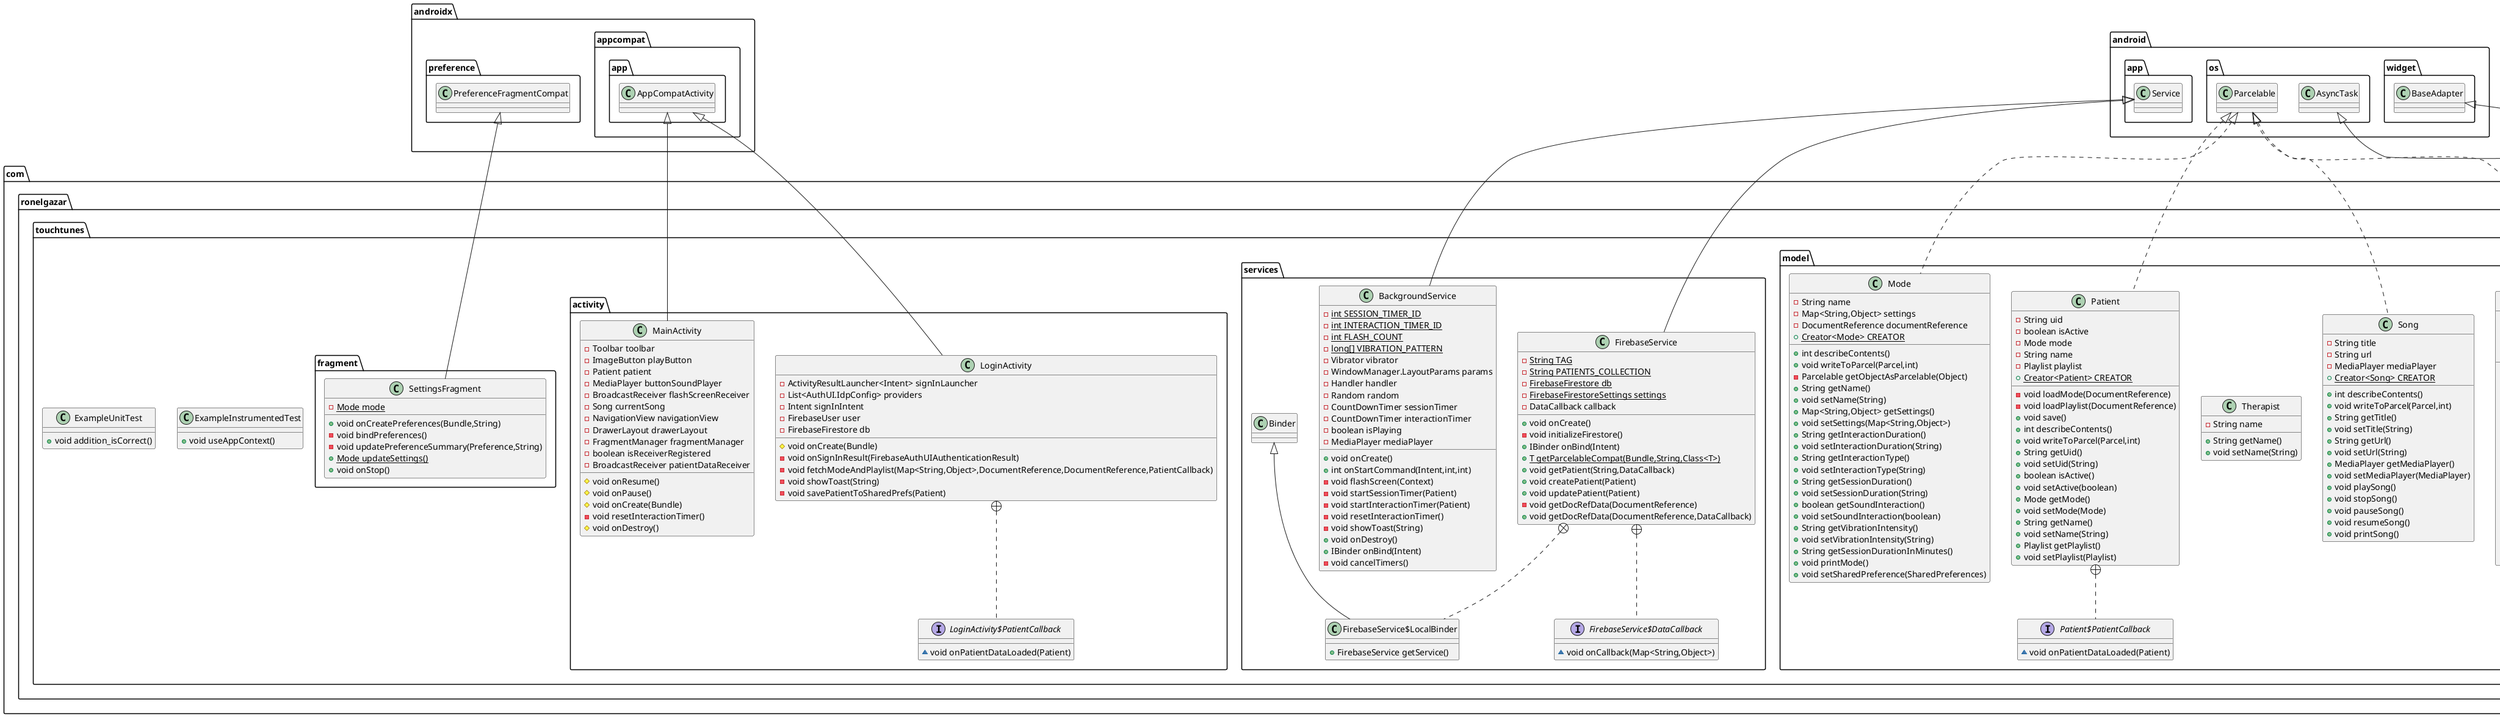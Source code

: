 @startuml
class com.ronelgazar.touchtunes.activity.LoginActivity {
- ActivityResultLauncher<Intent> signInLauncher
- List<AuthUI.IdpConfig> providers
- Intent signInIntent
- FirebaseUser user
- FirebaseFirestore db
# void onCreate(Bundle)
- void onSignInResult(FirebaseAuthUIAuthenticationResult)
- void fetchModeAndPlaylist(Map<String,Object>,DocumentReference,DocumentReference,PatientCallback)
- void showToast(String)
- void savePatientToSharedPrefs(Patient)
}


interface com.ronelgazar.touchtunes.activity.LoginActivity$PatientCallback {
~ void onPatientDataLoaded(Patient)
}

class com.ronelgazar.touchtunes.util.DefualtData {
+ {static} Playlist getDefaultPlaylist()
+ {static} Mode getDefaultMode()
+ {static} Patient getDefaultPatient()
}

class com.ronelgazar.touchtunes.adapter.SongsAdapter {
- Context context
- List<Song> songs
- MediaPlayer mediaPlayer
+ int getCount()
+ Object getItem(int)
+ long getItemId(int)
+ View getView(int,View,ViewGroup)
+ void notifyDataSetChanged()
}


class com.ronelgazar.touchtunes.model.Playlist {
- List<Song> playList
- {static} String PREFS_NAME
- {static} String PLAYLIST_KEY
+ {static} Creator<Playlist> CREATOR
+ int describeContents()
+ void writeToParcel(Parcel,int)
+ List<Song> getPlayList()
+ void setPlayList(List<Song>)
+ void addSong(Song)
+ void removeSong(Song)
+ void clearPlaylist()
+ Song getSong(int)
+ int getPlaylistSize()
+ void setSong(int,Song)
+ Song findSong(String)
+ String skipSong(Song)
+ String prevSong()
+ void printPlaylist()
+ InputStream getStreamFromUrl(String)
+ void savePlaylistToSharedPrefs(Context)
+ InputStream decodeSongData(Context,int)
}


class com.ronelgazar.touchtunes.ExampleInstrumentedTest {
+ void useAppContext()
}

class com.ronelgazar.touchtunes.activity.MainActivity {
- Toolbar toolbar
- ImageButton playButton
- Patient patient
- MediaPlayer buttonSoundPlayer
- BroadcastReceiver flashScreenReceiver
- Song currentSong
- NavigationView navigationView
- DrawerLayout drawerLayout
- FragmentManager fragmentManager
- boolean isReceiverRegistered
- BroadcastReceiver patientDataReceiver
# void onResume()
# void onPause()
# void onCreate(Bundle)
- void resetInteractionTimer()
# void onDestroy()
}


class com.ronelgazar.touchtunes.ExampleUnitTest {
+ void addition_isCorrect()
}

class com.ronelgazar.touchtunes.model.Song {
- String title
- String url
- MediaPlayer mediaPlayer
+ {static} Creator<Song> CREATOR
+ int describeContents()
+ void writeToParcel(Parcel,int)
+ String getTitle()
+ void setTitle(String)
+ String getUrl()
+ void setUrl(String)
+ MediaPlayer getMediaPlayer()
+ void setMediaPlayer(MediaPlayer)
+ void playSong()
+ void stopSong()
+ void pauseSong()
+ void resumeSong()
+ void printSong()
}


class com.ronelgazar.touchtunes.model.Therapist {
- String name
+ String getName()
+ void setName(String)
}


class com.ronelgazar.touchtunes.util.StreamSongTask {
# Void doInBackground(Song)
}

class com.ronelgazar.touchtunes.services.FirebaseService {
- {static} String TAG
- {static} String PATIENTS_COLLECTION
- {static} FirebaseFirestore db
- {static} FirebaseFirestoreSettings settings
- DataCallback callback
+ void onCreate()
- void initializeFirestore()
+ IBinder onBind(Intent)
+ {static} T getParcelableCompat(Bundle,String,Class<T>)
+ void getPatient(String,DataCallback)
+ void createPatient(Patient)
+ void updatePatient(Patient)
- void getDocRefData(DocumentReference)
+ void getDocRefData(DocumentReference,DataCallback)
}


interface com.ronelgazar.touchtunes.services.FirebaseService$DataCallback {
~ void onCallback(Map<String,Object>)
}

class com.ronelgazar.touchtunes.services.FirebaseService$LocalBinder {
+ FirebaseService getService()
}

class com.ronelgazar.touchtunes.model.Patient {
- String uid
- boolean isActive
- Mode mode
- String name
- Playlist playlist
+ {static} Creator<Patient> CREATOR
- void loadMode(DocumentReference)
- void loadPlaylist(DocumentReference)
+ void save()
+ int describeContents()
+ void writeToParcel(Parcel,int)
+ String getUid()
+ void setUid(String)
+ boolean isActive()
+ void setActive(boolean)
+ Mode getMode()
+ void setMode(Mode)
+ String getName()
+ void setName(String)
+ Playlist getPlaylist()
+ void setPlaylist(Playlist)
}


interface com.ronelgazar.touchtunes.model.Patient$PatientCallback {
~ void onPatientDataLoaded(Patient)
}

class com.ronelgazar.touchtunes.fragment.SettingsFragment {
- {static} Mode mode
+ void onCreatePreferences(Bundle,String)
- void bindPreferences()
- void updatePreferenceSummary(Preference,String)
+ {static} Mode updateSettings()
+ void onStop()
}


class com.ronelgazar.touchtunes.model.Mode {
- String name
- Map<String,Object> settings
- DocumentReference documentReference
+ {static} Creator<Mode> CREATOR
+ int describeContents()
+ void writeToParcel(Parcel,int)
- Parcelable getObjectAsParcelable(Object)
+ String getName()
+ void setName(String)
+ Map<String,Object> getSettings()
+ void setSettings(Map<String,Object>)
+ String getInteractionDuration()
+ void setInteractionDuration(String)
+ String getInteractionType()
+ void setInteractionType(String)
+ String getSessionDuration()
+ void setSessionDuration(String)
+ boolean getSoundInteraction()
+ void setSoundInteraction(boolean)
+ String getVibrationIntensity()
+ void setVibrationIntensity(String)
+ String getSessionDurationInMinutes()
+ void printMode()
+ void setSharedPreference(SharedPreferences)
}


class com.ronelgazar.touchtunes.services.BackgroundService {
- {static} int SESSION_TIMER_ID
- {static} int INTERACTION_TIMER_ID
- {static} int FLASH_COUNT
- {static} long[] VIBRATION_PATTERN
- Vibrator vibrator
- WindowManager.LayoutParams params
- Handler handler
- Random random
- CountDownTimer sessionTimer
- CountDownTimer interactionTimer
- boolean isPlaying
- MediaPlayer mediaPlayer
+ void onCreate()
+ int onStartCommand(Intent,int,int)
- void flashScreen(Context)
- void startSessionTimer(Patient)
- void startInteractionTimer(Patient)
- void resetInteractionTimer()
- void showToast(String)
+ void onDestroy()
+ IBinder onBind(Intent)
- void cancelTimers()
}




androidx.appcompat.app.AppCompatActivity <|-- com.ronelgazar.touchtunes.activity.LoginActivity
com.ronelgazar.touchtunes.activity.LoginActivity +.. com.ronelgazar.touchtunes.activity.LoginActivity$PatientCallback
android.widget.BaseAdapter <|-- com.ronelgazar.touchtunes.adapter.SongsAdapter
android.os.Parcelable <|.. com.ronelgazar.touchtunes.model.Playlist
androidx.appcompat.app.AppCompatActivity <|-- com.ronelgazar.touchtunes.activity.MainActivity
android.os.Parcelable <|.. com.ronelgazar.touchtunes.model.Song
android.os.AsyncTask <|-- com.ronelgazar.touchtunes.util.StreamSongTask
android.app.Service <|-- com.ronelgazar.touchtunes.services.FirebaseService
com.ronelgazar.touchtunes.services.FirebaseService +.. com.ronelgazar.touchtunes.services.FirebaseService$DataCallback
com.ronelgazar.touchtunes.services.FirebaseService +.. com.ronelgazar.touchtunes.services.FirebaseService$LocalBinder
com.ronelgazar.touchtunes.services.Binder <|-- com.ronelgazar.touchtunes.services.FirebaseService$LocalBinder
android.os.Parcelable <|.. com.ronelgazar.touchtunes.model.Patient
com.ronelgazar.touchtunes.model.Patient +.. com.ronelgazar.touchtunes.model.Patient$PatientCallback
androidx.preference.PreferenceFragmentCompat <|-- com.ronelgazar.touchtunes.fragment.SettingsFragment
android.os.Parcelable <|.. com.ronelgazar.touchtunes.model.Mode
android.app.Service <|-- com.ronelgazar.touchtunes.services.BackgroundService
@enduml